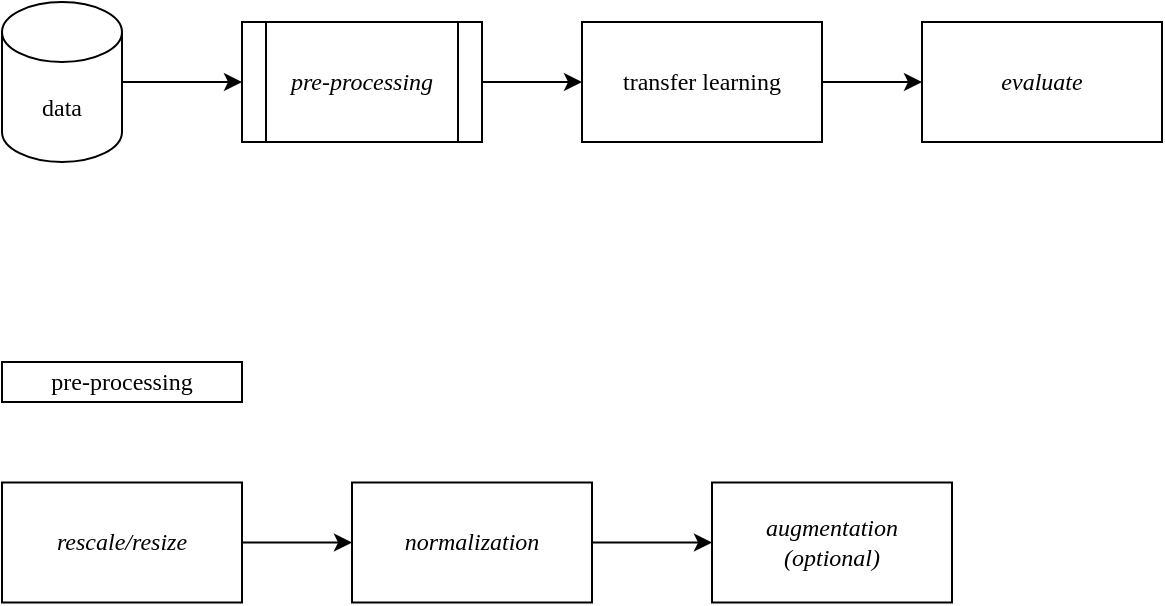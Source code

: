 <mxfile version="21.3.6" type="github">
  <diagram name="Page-1" id="NlF8WP0hre4RFLIRDRxA">
    <mxGraphModel dx="1339" dy="790" grid="1" gridSize="10" guides="1" tooltips="1" connect="1" arrows="1" fold="1" page="1" pageScale="1" pageWidth="850" pageHeight="1100" math="0" shadow="0">
      <root>
        <mxCell id="0" />
        <mxCell id="1" parent="0" />
        <mxCell id="evn2XHRo-gEDotEbOlT9-27" style="edgeStyle=orthogonalEdgeStyle;rounded=0;orthogonalLoop=1;jettySize=auto;html=1;entryX=0;entryY=0.5;entryDx=0;entryDy=0;" parent="1" source="evn2XHRo-gEDotEbOlT9-1" target="evn2XHRo-gEDotEbOlT9-2" edge="1">
          <mxGeometry relative="1" as="geometry" />
        </mxCell>
        <mxCell id="evn2XHRo-gEDotEbOlT9-1" value="&lt;font face=&quot;Times New Roman&quot;&gt;data&lt;/font&gt;" style="shape=cylinder3;whiteSpace=wrap;html=1;boundedLbl=1;backgroundOutline=1;size=15;" parent="1" vertex="1">
          <mxGeometry x="25" y="210" width="60" height="80" as="geometry" />
        </mxCell>
        <mxCell id="evn2XHRo-gEDotEbOlT9-28" style="edgeStyle=orthogonalEdgeStyle;rounded=0;orthogonalLoop=1;jettySize=auto;html=1;entryX=0;entryY=0.5;entryDx=0;entryDy=0;" parent="1" source="evn2XHRo-gEDotEbOlT9-2" target="evn2XHRo-gEDotEbOlT9-37" edge="1">
          <mxGeometry relative="1" as="geometry">
            <mxPoint x="315" y="250" as="targetPoint" />
          </mxGeometry>
        </mxCell>
        <mxCell id="evn2XHRo-gEDotEbOlT9-2" value="&lt;i&gt;&lt;font face=&quot;Times New Roman&quot;&gt;pre-processing&lt;/font&gt;&lt;/i&gt;" style="shape=process;whiteSpace=wrap;html=1;backgroundOutline=1;" parent="1" vertex="1">
          <mxGeometry x="145" y="220" width="120" height="60" as="geometry" />
        </mxCell>
        <mxCell id="evn2XHRo-gEDotEbOlT9-36" style="edgeStyle=orthogonalEdgeStyle;rounded=0;orthogonalLoop=1;jettySize=auto;html=1;exitX=1;exitY=0.5;exitDx=0;exitDy=0;" parent="1" source="evn2XHRo-gEDotEbOlT9-37" target="evn2XHRo-gEDotEbOlT9-5" edge="1">
          <mxGeometry relative="1" as="geometry">
            <mxPoint x="435" y="250" as="sourcePoint" />
          </mxGeometry>
        </mxCell>
        <mxCell id="evn2XHRo-gEDotEbOlT9-5" value="&lt;i&gt;&lt;font face=&quot;Times New Roman&quot;&gt;evaluate&lt;/font&gt;&lt;/i&gt;" style="rounded=0;whiteSpace=wrap;html=1;" parent="1" vertex="1">
          <mxGeometry x="485" y="220" width="120" height="60" as="geometry" />
        </mxCell>
        <mxCell id="evn2XHRo-gEDotEbOlT9-25" style="edgeStyle=orthogonalEdgeStyle;rounded=0;orthogonalLoop=1;jettySize=auto;html=1;" parent="1" source="evn2XHRo-gEDotEbOlT9-21" target="evn2XHRo-gEDotEbOlT9-22" edge="1">
          <mxGeometry relative="1" as="geometry" />
        </mxCell>
        <mxCell id="evn2XHRo-gEDotEbOlT9-21" value="&lt;i&gt;&lt;font face=&quot;Times New Roman&quot;&gt;rescale/resize&lt;/font&gt;&lt;/i&gt;" style="rounded=0;whiteSpace=wrap;html=1;" parent="1" vertex="1">
          <mxGeometry x="25" y="450.25" width="120" height="60" as="geometry" />
        </mxCell>
        <mxCell id="evn2XHRo-gEDotEbOlT9-26" style="edgeStyle=orthogonalEdgeStyle;rounded=0;orthogonalLoop=1;jettySize=auto;html=1;" parent="1" source="evn2XHRo-gEDotEbOlT9-22" target="evn2XHRo-gEDotEbOlT9-23" edge="1">
          <mxGeometry relative="1" as="geometry" />
        </mxCell>
        <mxCell id="evn2XHRo-gEDotEbOlT9-22" value="&lt;i&gt;&lt;font face=&quot;Times New Roman&quot;&gt;normalization&lt;/font&gt;&lt;/i&gt;" style="rounded=0;whiteSpace=wrap;html=1;" parent="1" vertex="1">
          <mxGeometry x="200" y="450.25" width="120" height="60" as="geometry" />
        </mxCell>
        <mxCell id="evn2XHRo-gEDotEbOlT9-23" value="&lt;i&gt;&lt;font face=&quot;Times New Roman&quot;&gt;augmentation&lt;br&gt;(optional)&lt;/font&gt;&lt;/i&gt;" style="rounded=0;whiteSpace=wrap;html=1;" parent="1" vertex="1">
          <mxGeometry x="380" y="450.25" width="120" height="60" as="geometry" />
        </mxCell>
        <mxCell id="evn2XHRo-gEDotEbOlT9-24" value="&lt;font face=&quot;Times New Roman&quot;&gt;pre-processing&lt;/font&gt;" style="rounded=0;whiteSpace=wrap;html=1;" parent="1" vertex="1">
          <mxGeometry x="25" y="390" width="120" height="20" as="geometry" />
        </mxCell>
        <mxCell id="evn2XHRo-gEDotEbOlT9-37" value="&lt;font face=&quot;Times New Roman&quot;&gt;transfer learning&lt;/font&gt;" style="rounded=0;whiteSpace=wrap;html=1;" parent="1" vertex="1">
          <mxGeometry x="315" y="220" width="120" height="60" as="geometry" />
        </mxCell>
      </root>
    </mxGraphModel>
  </diagram>
</mxfile>
